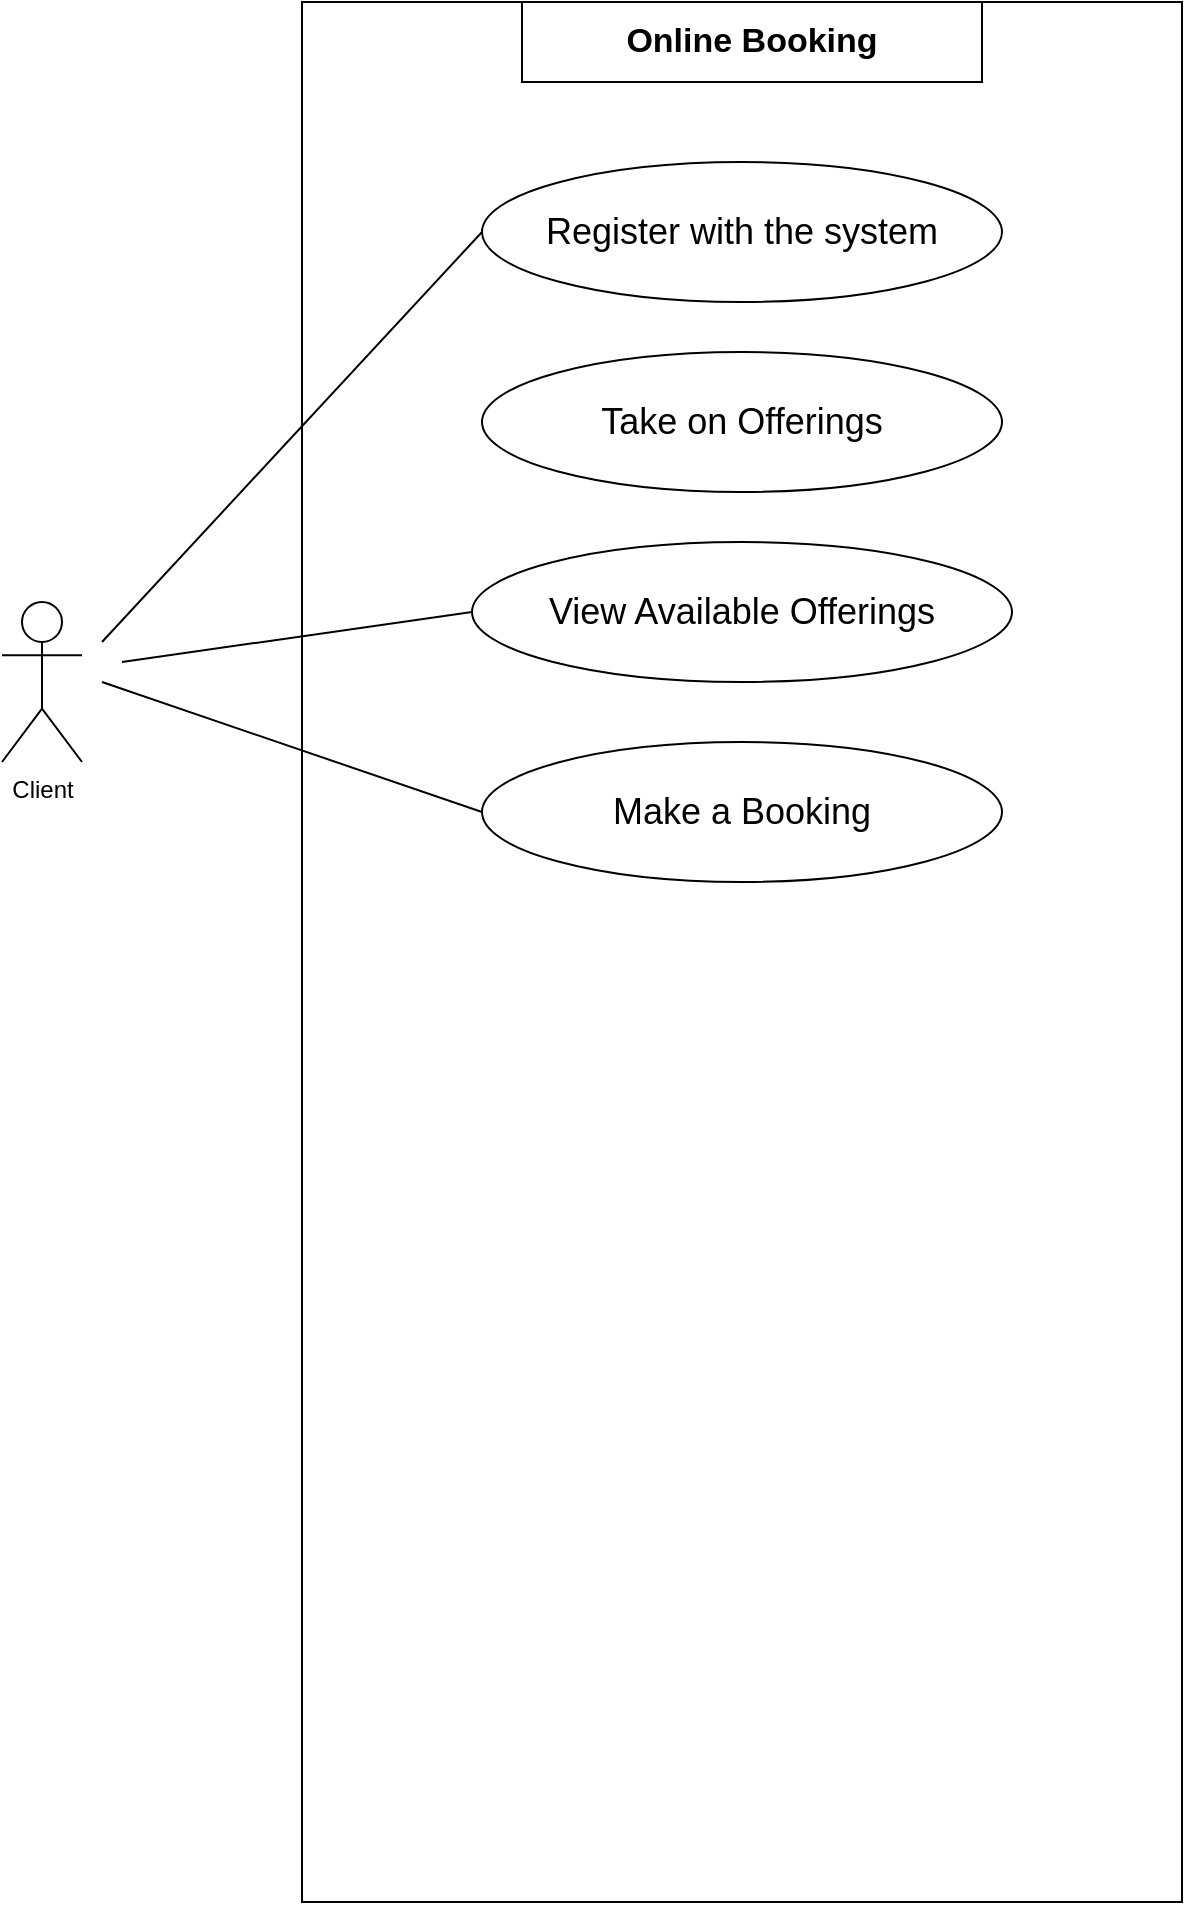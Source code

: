 <mxfile version="24.7.17">
  <diagram name="Page-1" id="WceBISq8T1EZhYCdbL_R">
    <mxGraphModel dx="1590" dy="1010" grid="1" gridSize="10" guides="1" tooltips="1" connect="1" arrows="1" fold="1" page="1" pageScale="1" pageWidth="827" pageHeight="1169" math="0" shadow="0">
      <root>
        <mxCell id="0" />
        <mxCell id="1" parent="0" />
        <mxCell id="2ToQKqlhkzVBuYSjk8Px-1" value="Client" style="shape=umlActor;verticalLabelPosition=bottom;verticalAlign=top;html=1;" parent="1" vertex="1">
          <mxGeometry x="50" y="380" width="40" height="80" as="geometry" />
        </mxCell>
        <mxCell id="aZYy7vDdUJGhFW-z3EID-1" value="" style="rounded=0;whiteSpace=wrap;html=1;" vertex="1" parent="1">
          <mxGeometry x="200" y="80" width="440" height="950" as="geometry" />
        </mxCell>
        <mxCell id="aZYy7vDdUJGhFW-z3EID-2" value="" style="ellipse;whiteSpace=wrap;html=1;" vertex="1" parent="1">
          <mxGeometry x="290" y="160" width="260" height="70" as="geometry" />
        </mxCell>
        <mxCell id="aZYy7vDdUJGhFW-z3EID-3" value="&lt;font style=&quot;font-size: 18px;&quot;&gt;Register with the system&lt;/font&gt;" style="text;html=1;align=center;verticalAlign=middle;whiteSpace=wrap;rounded=0;" vertex="1" parent="1">
          <mxGeometry x="320" y="180" width="200" height="30" as="geometry" />
        </mxCell>
        <mxCell id="aZYy7vDdUJGhFW-z3EID-4" value="" style="ellipse;whiteSpace=wrap;html=1;" vertex="1" parent="1">
          <mxGeometry x="290" y="255" width="260" height="70" as="geometry" />
        </mxCell>
        <mxCell id="aZYy7vDdUJGhFW-z3EID-5" value="&lt;font style=&quot;font-size: 18px;&quot;&gt;Take on Offerings&lt;/font&gt;" style="text;html=1;align=center;verticalAlign=middle;whiteSpace=wrap;rounded=0;" vertex="1" parent="1">
          <mxGeometry x="320" y="275" width="200" height="30" as="geometry" />
        </mxCell>
        <mxCell id="aZYy7vDdUJGhFW-z3EID-6" value="" style="ellipse;whiteSpace=wrap;html=1;" vertex="1" parent="1">
          <mxGeometry x="285" y="350" width="270" height="70" as="geometry" />
        </mxCell>
        <mxCell id="aZYy7vDdUJGhFW-z3EID-7" value="&lt;font style=&quot;font-size: 18px;&quot;&gt;View Available Offerings&lt;/font&gt;" style="text;html=1;align=center;verticalAlign=middle;whiteSpace=wrap;rounded=0;" vertex="1" parent="1">
          <mxGeometry x="320" y="370" width="200" height="30" as="geometry" />
        </mxCell>
        <mxCell id="aZYy7vDdUJGhFW-z3EID-8" value="" style="ellipse;whiteSpace=wrap;html=1;" vertex="1" parent="1">
          <mxGeometry x="290" y="450" width="260" height="70" as="geometry" />
        </mxCell>
        <mxCell id="aZYy7vDdUJGhFW-z3EID-9" value="&lt;font style=&quot;font-size: 18px;&quot;&gt;Make a Booking&lt;/font&gt;" style="text;html=1;align=center;verticalAlign=middle;whiteSpace=wrap;rounded=0;" vertex="1" parent="1">
          <mxGeometry x="345" y="470" width="150" height="30" as="geometry" />
        </mxCell>
        <mxCell id="aZYy7vDdUJGhFW-z3EID-10" value="" style="rounded=0;whiteSpace=wrap;html=1;" vertex="1" parent="1">
          <mxGeometry x="310" y="80" width="230" height="40" as="geometry" />
        </mxCell>
        <mxCell id="aZYy7vDdUJGhFW-z3EID-11" value="&lt;b&gt;&lt;font style=&quot;font-size: 17px;&quot;&gt;Online Booking&lt;/font&gt;&lt;/b&gt;" style="text;html=1;align=center;verticalAlign=middle;whiteSpace=wrap;rounded=0;" vertex="1" parent="1">
          <mxGeometry x="342" y="85" width="166" height="30" as="geometry" />
        </mxCell>
        <mxCell id="aZYy7vDdUJGhFW-z3EID-12" value="" style="endArrow=none;html=1;rounded=0;entryX=0;entryY=0.5;entryDx=0;entryDy=0;" edge="1" parent="1" target="aZYy7vDdUJGhFW-z3EID-2">
          <mxGeometry width="50" height="50" relative="1" as="geometry">
            <mxPoint x="100" y="400" as="sourcePoint" />
            <mxPoint x="290" y="190" as="targetPoint" />
          </mxGeometry>
        </mxCell>
        <mxCell id="aZYy7vDdUJGhFW-z3EID-13" value="" style="endArrow=none;html=1;rounded=0;entryX=0;entryY=0.5;entryDx=0;entryDy=0;" edge="1" parent="1" target="aZYy7vDdUJGhFW-z3EID-6">
          <mxGeometry width="50" height="50" relative="1" as="geometry">
            <mxPoint x="110" y="410" as="sourcePoint" />
            <mxPoint x="370" y="330" as="targetPoint" />
            <Array as="points" />
          </mxGeometry>
        </mxCell>
        <mxCell id="aZYy7vDdUJGhFW-z3EID-14" value="" style="endArrow=none;html=1;rounded=0;entryX=0;entryY=0.5;entryDx=0;entryDy=0;" edge="1" parent="1" target="aZYy7vDdUJGhFW-z3EID-8">
          <mxGeometry width="50" height="50" relative="1" as="geometry">
            <mxPoint x="100" y="420" as="sourcePoint" />
            <mxPoint x="400" y="370" as="targetPoint" />
          </mxGeometry>
        </mxCell>
      </root>
    </mxGraphModel>
  </diagram>
</mxfile>
